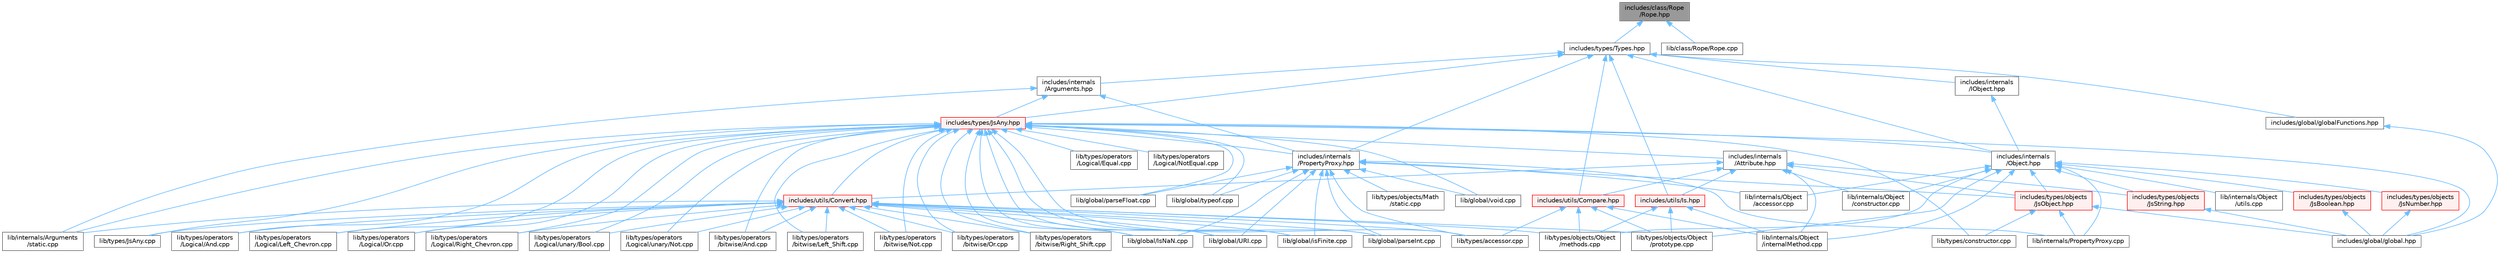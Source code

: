 digraph "includes/class/Rope/Rope.hpp"
{
 // LATEX_PDF_SIZE
  bgcolor="transparent";
  edge [fontname=Helvetica,fontsize=10,labelfontname=Helvetica,labelfontsize=10];
  node [fontname=Helvetica,fontsize=10,shape=box,height=0.2,width=0.4];
  Node1 [id="Node000001",label="includes/class/Rope\l/Rope.hpp",height=0.2,width=0.4,color="gray40", fillcolor="grey60", style="filled", fontcolor="black",tooltip=" "];
  Node1 -> Node2 [id="edge1_Node000001_Node000002",dir="back",color="steelblue1",style="solid",tooltip=" "];
  Node2 [id="Node000002",label="includes/types/Types.hpp",height=0.2,width=0.4,color="grey40", fillcolor="white", style="filled",URL="$Types_8hpp.html",tooltip=" "];
  Node2 -> Node3 [id="edge2_Node000002_Node000003",dir="back",color="steelblue1",style="solid",tooltip=" "];
  Node3 [id="Node000003",label="includes/global/globalFunctions.hpp",height=0.2,width=0.4,color="grey40", fillcolor="white", style="filled",URL="$globalFunctions_8hpp.html",tooltip=" "];
  Node3 -> Node4 [id="edge3_Node000003_Node000004",dir="back",color="steelblue1",style="solid",tooltip=" "];
  Node4 [id="Node000004",label="includes/global/global.hpp",height=0.2,width=0.4,color="grey40", fillcolor="white", style="filled",URL="$global_8hpp.html",tooltip=" "];
  Node2 -> Node5 [id="edge4_Node000002_Node000005",dir="back",color="steelblue1",style="solid",tooltip=" "];
  Node5 [id="Node000005",label="includes/internals\l/Arguments.hpp",height=0.2,width=0.4,color="grey40", fillcolor="white", style="filled",URL="$Arguments_8hpp.html",tooltip=" "];
  Node5 -> Node6 [id="edge5_Node000005_Node000006",dir="back",color="steelblue1",style="solid",tooltip=" "];
  Node6 [id="Node000006",label="includes/internals\l/PropertyProxy.hpp",height=0.2,width=0.4,color="grey40", fillcolor="white", style="filled",URL="$PropertyProxy_8hpp.html",tooltip=" "];
  Node6 -> Node7 [id="edge6_Node000006_Node000007",dir="back",color="steelblue1",style="solid",tooltip=" "];
  Node7 [id="Node000007",label="includes/types/objects\l/JsObject.hpp",height=0.2,width=0.4,color="red", fillcolor="#FFF0F0", style="filled",URL="$JsObject_8hpp.html",tooltip=" "];
  Node7 -> Node4 [id="edge7_Node000007_Node000004",dir="back",color="steelblue1",style="solid",tooltip=" "];
  Node7 -> Node24 [id="edge8_Node000007_Node000024",dir="back",color="steelblue1",style="solid",tooltip=" "];
  Node24 [id="Node000024",label="lib/internals/PropertyProxy.cpp",height=0.2,width=0.4,color="grey40", fillcolor="white", style="filled",URL="$PropertyProxy_8cpp.html",tooltip=" "];
  Node7 -> Node25 [id="edge9_Node000007_Node000025",dir="back",color="steelblue1",style="solid",tooltip=" "];
  Node25 [id="Node000025",label="lib/types/constructor.cpp",height=0.2,width=0.4,color="grey40", fillcolor="white", style="filled",URL="$types_2constructor_8cpp.html",tooltip=" "];
  Node6 -> Node31 [id="edge10_Node000006_Node000031",dir="back",color="steelblue1",style="solid",tooltip=" "];
  Node31 [id="Node000031",label="lib/global/IsNaN.cpp",height=0.2,width=0.4,color="grey40", fillcolor="white", style="filled",URL="$IsNaN_8cpp.html",tooltip=" "];
  Node6 -> Node32 [id="edge11_Node000006_Node000032",dir="back",color="steelblue1",style="solid",tooltip=" "];
  Node32 [id="Node000032",label="lib/global/URI.cpp",height=0.2,width=0.4,color="grey40", fillcolor="white", style="filled",URL="$URI_8cpp.html",tooltip=" "];
  Node6 -> Node33 [id="edge12_Node000006_Node000033",dir="back",color="steelblue1",style="solid",tooltip=" "];
  Node33 [id="Node000033",label="lib/global/isFinite.cpp",height=0.2,width=0.4,color="grey40", fillcolor="white", style="filled",URL="$isFinite_8cpp.html",tooltip=" "];
  Node6 -> Node34 [id="edge13_Node000006_Node000034",dir="back",color="steelblue1",style="solid",tooltip=" "];
  Node34 [id="Node000034",label="lib/global/parseFloat.cpp",height=0.2,width=0.4,color="grey40", fillcolor="white", style="filled",URL="$parseFloat_8cpp.html",tooltip=" "];
  Node6 -> Node35 [id="edge14_Node000006_Node000035",dir="back",color="steelblue1",style="solid",tooltip=" "];
  Node35 [id="Node000035",label="lib/global/parseInt.cpp",height=0.2,width=0.4,color="grey40", fillcolor="white", style="filled",URL="$parseInt_8cpp.html",tooltip=" "];
  Node6 -> Node36 [id="edge15_Node000006_Node000036",dir="back",color="steelblue1",style="solid",tooltip=" "];
  Node36 [id="Node000036",label="lib/global/typeof.cpp",height=0.2,width=0.4,color="grey40", fillcolor="white", style="filled",URL="$typeof_8cpp.html",tooltip=" "];
  Node6 -> Node37 [id="edge16_Node000006_Node000037",dir="back",color="steelblue1",style="solid",tooltip=" "];
  Node37 [id="Node000037",label="lib/global/void.cpp",height=0.2,width=0.4,color="grey40", fillcolor="white", style="filled",URL="$void_8cpp.html",tooltip=" "];
  Node6 -> Node38 [id="edge17_Node000006_Node000038",dir="back",color="steelblue1",style="solid",tooltip=" "];
  Node38 [id="Node000038",label="lib/internals/Object\l/accessor.cpp",height=0.2,width=0.4,color="grey40", fillcolor="white", style="filled",URL="$internals_2Object_2accessor_8cpp.html",tooltip=" "];
  Node6 -> Node24 [id="edge18_Node000006_Node000024",dir="back",color="steelblue1",style="solid",tooltip=" "];
  Node6 -> Node12 [id="edge19_Node000006_Node000012",dir="back",color="steelblue1",style="solid",tooltip=" "];
  Node12 [id="Node000012",label="lib/types/accessor.cpp",height=0.2,width=0.4,color="grey40", fillcolor="white", style="filled",URL="$types_2accessor_8cpp.html",tooltip=" "];
  Node6 -> Node39 [id="edge20_Node000006_Node000039",dir="back",color="steelblue1",style="solid",tooltip=" "];
  Node39 [id="Node000039",label="lib/types/objects/Math\l/static.cpp",height=0.2,width=0.4,color="grey40", fillcolor="white", style="filled",URL="$types_2objects_2Math_2static_8cpp.html",tooltip=" "];
  Node5 -> Node40 [id="edge21_Node000005_Node000040",dir="back",color="steelblue1",style="solid",tooltip=" "];
  Node40 [id="Node000040",label="includes/types/JsAny.hpp",height=0.2,width=0.4,color="red", fillcolor="#FFF0F0", style="filled",URL="$JsAny_8hpp.html",tooltip=" "];
  Node40 -> Node4 [id="edge22_Node000040_Node000004",dir="back",color="steelblue1",style="solid",tooltip=" "];
  Node40 -> Node41 [id="edge23_Node000040_Node000041",dir="back",color="steelblue1",style="solid",tooltip=" "];
  Node41 [id="Node000041",label="includes/internals\l/Attribute.hpp",height=0.2,width=0.4,color="grey40", fillcolor="white", style="filled",URL="$Attribute_8hpp.html",tooltip=" "];
  Node41 -> Node7 [id="edge24_Node000041_Node000007",dir="back",color="steelblue1",style="solid",tooltip=" "];
  Node41 -> Node42 [id="edge25_Node000041_Node000042",dir="back",color="steelblue1",style="solid",tooltip=" "];
  Node42 [id="Node000042",label="includes/types/objects\l/JsString.hpp",height=0.2,width=0.4,color="red", fillcolor="#FFF0F0", style="filled",URL="$JsString_8hpp.html",tooltip=" "];
  Node42 -> Node4 [id="edge26_Node000042_Node000004",dir="back",color="steelblue1",style="solid",tooltip=" "];
  Node41 -> Node45 [id="edge27_Node000041_Node000045",dir="back",color="steelblue1",style="solid",tooltip=" "];
  Node45 [id="Node000045",label="includes/utils/Compare.hpp",height=0.2,width=0.4,color="red", fillcolor="#FFF0F0", style="filled",URL="$Compare_8hpp.html",tooltip=" "];
  Node45 -> Node46 [id="edge28_Node000045_Node000046",dir="back",color="steelblue1",style="solid",tooltip=" "];
  Node46 [id="Node000046",label="lib/internals/Object\l/internalMethod.cpp",height=0.2,width=0.4,color="grey40", fillcolor="white", style="filled",URL="$internalMethod_8cpp.html",tooltip=" "];
  Node45 -> Node12 [id="edge29_Node000045_Node000012",dir="back",color="steelblue1",style="solid",tooltip=" "];
  Node45 -> Node19 [id="edge30_Node000045_Node000019",dir="back",color="steelblue1",style="solid",tooltip=" "];
  Node19 [id="Node000019",label="lib/types/objects/Object\l/methods.cpp",height=0.2,width=0.4,color="grey40", fillcolor="white", style="filled",URL="$Object_2methods_8cpp.html",tooltip=" "];
  Node45 -> Node20 [id="edge31_Node000045_Node000020",dir="back",color="steelblue1",style="solid",tooltip=" "];
  Node20 [id="Node000020",label="lib/types/objects/Object\l/prototype.cpp",height=0.2,width=0.4,color="grey40", fillcolor="white", style="filled",URL="$Object_2prototype_8cpp.html",tooltip=" "];
  Node41 -> Node48 [id="edge32_Node000041_Node000048",dir="back",color="steelblue1",style="solid",tooltip=" "];
  Node48 [id="Node000048",label="includes/utils/Convert.hpp",height=0.2,width=0.4,color="red", fillcolor="#FFF0F0", style="filled",URL="$Convert_8hpp.html",tooltip=" "];
  Node48 -> Node31 [id="edge33_Node000048_Node000031",dir="back",color="steelblue1",style="solid",tooltip=" "];
  Node48 -> Node32 [id="edge34_Node000048_Node000032",dir="back",color="steelblue1",style="solid",tooltip=" "];
  Node48 -> Node33 [id="edge35_Node000048_Node000033",dir="back",color="steelblue1",style="solid",tooltip=" "];
  Node48 -> Node35 [id="edge36_Node000048_Node000035",dir="back",color="steelblue1",style="solid",tooltip=" "];
  Node48 -> Node11 [id="edge37_Node000048_Node000011",dir="back",color="steelblue1",style="solid",tooltip=" "];
  Node11 [id="Node000011",label="lib/internals/Arguments\l/static.cpp",height=0.2,width=0.4,color="grey40", fillcolor="white", style="filled",URL="$internals_2Arguments_2static_8cpp.html",tooltip=" "];
  Node48 -> Node50 [id="edge38_Node000048_Node000050",dir="back",color="steelblue1",style="solid",tooltip=" "];
  Node50 [id="Node000050",label="lib/types/JsAny.cpp",height=0.2,width=0.4,color="grey40", fillcolor="white", style="filled",URL="$JsAny_8cpp.html",tooltip=" "];
  Node48 -> Node12 [id="edge39_Node000048_Node000012",dir="back",color="steelblue1",style="solid",tooltip=" "];
  Node48 -> Node19 [id="edge40_Node000048_Node000019",dir="back",color="steelblue1",style="solid",tooltip=" "];
  Node48 -> Node20 [id="edge41_Node000048_Node000020",dir="back",color="steelblue1",style="solid",tooltip=" "];
  Node48 -> Node53 [id="edge42_Node000048_Node000053",dir="back",color="steelblue1",style="solid",tooltip=" "];
  Node53 [id="Node000053",label="lib/types/operators\l/Logical/And.cpp",height=0.2,width=0.4,color="grey40", fillcolor="white", style="filled",URL="$Logical_2And_8cpp.html",tooltip=" "];
  Node48 -> Node54 [id="edge43_Node000048_Node000054",dir="back",color="steelblue1",style="solid",tooltip=" "];
  Node54 [id="Node000054",label="lib/types/operators\l/Logical/Left_Chevron.cpp",height=0.2,width=0.4,color="grey40", fillcolor="white", style="filled",URL="$Logical_2Left__Chevron_8cpp.html",tooltip=" "];
  Node48 -> Node55 [id="edge44_Node000048_Node000055",dir="back",color="steelblue1",style="solid",tooltip=" "];
  Node55 [id="Node000055",label="lib/types/operators\l/Logical/Or.cpp",height=0.2,width=0.4,color="grey40", fillcolor="white", style="filled",URL="$Logical_2Or_8cpp.html",tooltip=" "];
  Node48 -> Node56 [id="edge45_Node000048_Node000056",dir="back",color="steelblue1",style="solid",tooltip=" "];
  Node56 [id="Node000056",label="lib/types/operators\l/Logical/Right_Chevron.cpp",height=0.2,width=0.4,color="grey40", fillcolor="white", style="filled",URL="$Logical_2Right__Chevron_8cpp.html",tooltip=" "];
  Node48 -> Node57 [id="edge46_Node000048_Node000057",dir="back",color="steelblue1",style="solid",tooltip=" "];
  Node57 [id="Node000057",label="lib/types/operators\l/Logical/unary/Bool.cpp",height=0.2,width=0.4,color="grey40", fillcolor="white", style="filled",URL="$Bool_8cpp.html",tooltip=" "];
  Node48 -> Node58 [id="edge47_Node000048_Node000058",dir="back",color="steelblue1",style="solid",tooltip=" "];
  Node58 [id="Node000058",label="lib/types/operators\l/Logical/unary/Not.cpp",height=0.2,width=0.4,color="grey40", fillcolor="white", style="filled",URL="$Logical_2unary_2Not_8cpp.html",tooltip=" "];
  Node48 -> Node59 [id="edge48_Node000048_Node000059",dir="back",color="steelblue1",style="solid",tooltip=" "];
  Node59 [id="Node000059",label="lib/types/operators\l/bitwise/And.cpp",height=0.2,width=0.4,color="grey40", fillcolor="white", style="filled",URL="$bitwise_2And_8cpp.html",tooltip=" "];
  Node48 -> Node60 [id="edge49_Node000048_Node000060",dir="back",color="steelblue1",style="solid",tooltip=" "];
  Node60 [id="Node000060",label="lib/types/operators\l/bitwise/Left_Shift.cpp",height=0.2,width=0.4,color="grey40", fillcolor="white", style="filled",URL="$Left__Shift_8cpp.html",tooltip=" "];
  Node48 -> Node61 [id="edge50_Node000048_Node000061",dir="back",color="steelblue1",style="solid",tooltip=" "];
  Node61 [id="Node000061",label="lib/types/operators\l/bitwise/Not.cpp",height=0.2,width=0.4,color="grey40", fillcolor="white", style="filled",URL="$bitwise_2Not_8cpp.html",tooltip=" "];
  Node48 -> Node62 [id="edge51_Node000048_Node000062",dir="back",color="steelblue1",style="solid",tooltip=" "];
  Node62 [id="Node000062",label="lib/types/operators\l/bitwise/Or.cpp",height=0.2,width=0.4,color="grey40", fillcolor="white", style="filled",URL="$bitwise_2Or_8cpp.html",tooltip=" "];
  Node48 -> Node63 [id="edge52_Node000048_Node000063",dir="back",color="steelblue1",style="solid",tooltip=" "];
  Node63 [id="Node000063",label="lib/types/operators\l/bitwise/Right_Shift.cpp",height=0.2,width=0.4,color="grey40", fillcolor="white", style="filled",URL="$Right__Shift_8cpp.html",tooltip=" "];
  Node41 -> Node79 [id="edge53_Node000041_Node000079",dir="back",color="steelblue1",style="solid",tooltip=" "];
  Node79 [id="Node000079",label="includes/utils/Is.hpp",height=0.2,width=0.4,color="red", fillcolor="#FFF0F0", style="filled",URL="$Is_8hpp.html",tooltip=" "];
  Node79 -> Node46 [id="edge54_Node000079_Node000046",dir="back",color="steelblue1",style="solid",tooltip=" "];
  Node79 -> Node19 [id="edge55_Node000079_Node000019",dir="back",color="steelblue1",style="solid",tooltip=" "];
  Node79 -> Node20 [id="edge56_Node000079_Node000020",dir="back",color="steelblue1",style="solid",tooltip=" "];
  Node41 -> Node80 [id="edge57_Node000041_Node000080",dir="back",color="steelblue1",style="solid",tooltip=" "];
  Node80 [id="Node000080",label="lib/internals/Object\l/constructor.cpp",height=0.2,width=0.4,color="grey40", fillcolor="white", style="filled",URL="$internals_2Object_2constructor_8cpp.html",tooltip=" "];
  Node41 -> Node46 [id="edge58_Node000041_Node000046",dir="back",color="steelblue1",style="solid",tooltip=" "];
  Node40 -> Node81 [id="edge59_Node000040_Node000081",dir="back",color="steelblue1",style="solid",tooltip=" "];
  Node81 [id="Node000081",label="includes/internals\l/Object.hpp",height=0.2,width=0.4,color="grey40", fillcolor="white", style="filled",URL="$Object_8hpp.html",tooltip=" "];
  Node81 -> Node82 [id="edge60_Node000081_Node000082",dir="back",color="steelblue1",style="solid",tooltip=" "];
  Node82 [id="Node000082",label="includes/types/objects\l/JsBoolean.hpp",height=0.2,width=0.4,color="red", fillcolor="#FFF0F0", style="filled",URL="$JsBoolean_8hpp.html",tooltip=" "];
  Node82 -> Node4 [id="edge61_Node000082_Node000004",dir="back",color="steelblue1",style="solid",tooltip=" "];
  Node81 -> Node83 [id="edge62_Node000081_Node000083",dir="back",color="steelblue1",style="solid",tooltip=" "];
  Node83 [id="Node000083",label="includes/types/objects\l/JsNumber.hpp",height=0.2,width=0.4,color="red", fillcolor="#FFF0F0", style="filled",URL="$JsNumber_8hpp.html",tooltip=" "];
  Node83 -> Node4 [id="edge63_Node000083_Node000004",dir="back",color="steelblue1",style="solid",tooltip=" "];
  Node81 -> Node7 [id="edge64_Node000081_Node000007",dir="back",color="steelblue1",style="solid",tooltip=" "];
  Node81 -> Node42 [id="edge65_Node000081_Node000042",dir="back",color="steelblue1",style="solid",tooltip=" "];
  Node81 -> Node38 [id="edge66_Node000081_Node000038",dir="back",color="steelblue1",style="solid",tooltip=" "];
  Node81 -> Node80 [id="edge67_Node000081_Node000080",dir="back",color="steelblue1",style="solid",tooltip=" "];
  Node81 -> Node46 [id="edge68_Node000081_Node000046",dir="back",color="steelblue1",style="solid",tooltip=" "];
  Node81 -> Node84 [id="edge69_Node000081_Node000084",dir="back",color="steelblue1",style="solid",tooltip=" "];
  Node84 [id="Node000084",label="lib/internals/Object\l/utils.cpp",height=0.2,width=0.4,color="grey40", fillcolor="white", style="filled",URL="$utils_8cpp.html",tooltip=" "];
  Node81 -> Node24 [id="edge70_Node000081_Node000024",dir="back",color="steelblue1",style="solid",tooltip=" "];
  Node81 -> Node19 [id="edge71_Node000081_Node000019",dir="back",color="steelblue1",style="solid",tooltip=" "];
  Node81 -> Node20 [id="edge72_Node000081_Node000020",dir="back",color="steelblue1",style="solid",tooltip=" "];
  Node40 -> Node6 [id="edge73_Node000040_Node000006",dir="back",color="steelblue1",style="solid",tooltip=" "];
  Node40 -> Node48 [id="edge74_Node000040_Node000048",dir="back",color="steelblue1",style="solid",tooltip=" "];
  Node40 -> Node31 [id="edge75_Node000040_Node000031",dir="back",color="steelblue1",style="solid",tooltip=" "];
  Node40 -> Node32 [id="edge76_Node000040_Node000032",dir="back",color="steelblue1",style="solid",tooltip=" "];
  Node40 -> Node33 [id="edge77_Node000040_Node000033",dir="back",color="steelblue1",style="solid",tooltip=" "];
  Node40 -> Node34 [id="edge78_Node000040_Node000034",dir="back",color="steelblue1",style="solid",tooltip=" "];
  Node40 -> Node35 [id="edge79_Node000040_Node000035",dir="back",color="steelblue1",style="solid",tooltip=" "];
  Node40 -> Node36 [id="edge80_Node000040_Node000036",dir="back",color="steelblue1",style="solid",tooltip=" "];
  Node40 -> Node37 [id="edge81_Node000040_Node000037",dir="back",color="steelblue1",style="solid",tooltip=" "];
  Node40 -> Node11 [id="edge82_Node000040_Node000011",dir="back",color="steelblue1",style="solid",tooltip=" "];
  Node40 -> Node50 [id="edge83_Node000040_Node000050",dir="back",color="steelblue1",style="solid",tooltip=" "];
  Node40 -> Node12 [id="edge84_Node000040_Node000012",dir="back",color="steelblue1",style="solid",tooltip=" "];
  Node40 -> Node25 [id="edge85_Node000040_Node000025",dir="back",color="steelblue1",style="solid",tooltip=" "];
  Node40 -> Node53 [id="edge86_Node000040_Node000053",dir="back",color="steelblue1",style="solid",tooltip=" "];
  Node40 -> Node85 [id="edge87_Node000040_Node000085",dir="back",color="steelblue1",style="solid",tooltip=" "];
  Node85 [id="Node000085",label="lib/types/operators\l/Logical/Equal.cpp",height=0.2,width=0.4,color="grey40", fillcolor="white", style="filled",URL="$Equal_8cpp.html",tooltip=" "];
  Node40 -> Node54 [id="edge88_Node000040_Node000054",dir="back",color="steelblue1",style="solid",tooltip=" "];
  Node40 -> Node86 [id="edge89_Node000040_Node000086",dir="back",color="steelblue1",style="solid",tooltip=" "];
  Node86 [id="Node000086",label="lib/types/operators\l/Logical/NotEqual.cpp",height=0.2,width=0.4,color="grey40", fillcolor="white", style="filled",URL="$NotEqual_8cpp.html",tooltip=" "];
  Node40 -> Node55 [id="edge90_Node000040_Node000055",dir="back",color="steelblue1",style="solid",tooltip=" "];
  Node40 -> Node56 [id="edge91_Node000040_Node000056",dir="back",color="steelblue1",style="solid",tooltip=" "];
  Node40 -> Node57 [id="edge92_Node000040_Node000057",dir="back",color="steelblue1",style="solid",tooltip=" "];
  Node40 -> Node58 [id="edge93_Node000040_Node000058",dir="back",color="steelblue1",style="solid",tooltip=" "];
  Node40 -> Node59 [id="edge94_Node000040_Node000059",dir="back",color="steelblue1",style="solid",tooltip=" "];
  Node40 -> Node60 [id="edge95_Node000040_Node000060",dir="back",color="steelblue1",style="solid",tooltip=" "];
  Node40 -> Node61 [id="edge96_Node000040_Node000061",dir="back",color="steelblue1",style="solid",tooltip=" "];
  Node40 -> Node62 [id="edge97_Node000040_Node000062",dir="back",color="steelblue1",style="solid",tooltip=" "];
  Node40 -> Node63 [id="edge98_Node000040_Node000063",dir="back",color="steelblue1",style="solid",tooltip=" "];
  Node5 -> Node11 [id="edge99_Node000005_Node000011",dir="back",color="steelblue1",style="solid",tooltip=" "];
  Node2 -> Node91 [id="edge100_Node000002_Node000091",dir="back",color="steelblue1",style="solid",tooltip=" "];
  Node91 [id="Node000091",label="includes/internals\l/IObject.hpp",height=0.2,width=0.4,color="grey40", fillcolor="white", style="filled",URL="$IObject_8hpp.html",tooltip=" "];
  Node91 -> Node81 [id="edge101_Node000091_Node000081",dir="back",color="steelblue1",style="solid",tooltip=" "];
  Node2 -> Node81 [id="edge102_Node000002_Node000081",dir="back",color="steelblue1",style="solid",tooltip=" "];
  Node2 -> Node6 [id="edge103_Node000002_Node000006",dir="back",color="steelblue1",style="solid",tooltip=" "];
  Node2 -> Node40 [id="edge104_Node000002_Node000040",dir="back",color="steelblue1",style="solid",tooltip=" "];
  Node2 -> Node45 [id="edge105_Node000002_Node000045",dir="back",color="steelblue1",style="solid",tooltip=" "];
  Node2 -> Node79 [id="edge106_Node000002_Node000079",dir="back",color="steelblue1",style="solid",tooltip=" "];
  Node1 -> Node92 [id="edge107_Node000001_Node000092",dir="back",color="steelblue1",style="solid",tooltip=" "];
  Node92 [id="Node000092",label="lib/class/Rope/Rope.cpp",height=0.2,width=0.4,color="grey40", fillcolor="white", style="filled",URL="$Rope_8cpp.html",tooltip=" "];
}

